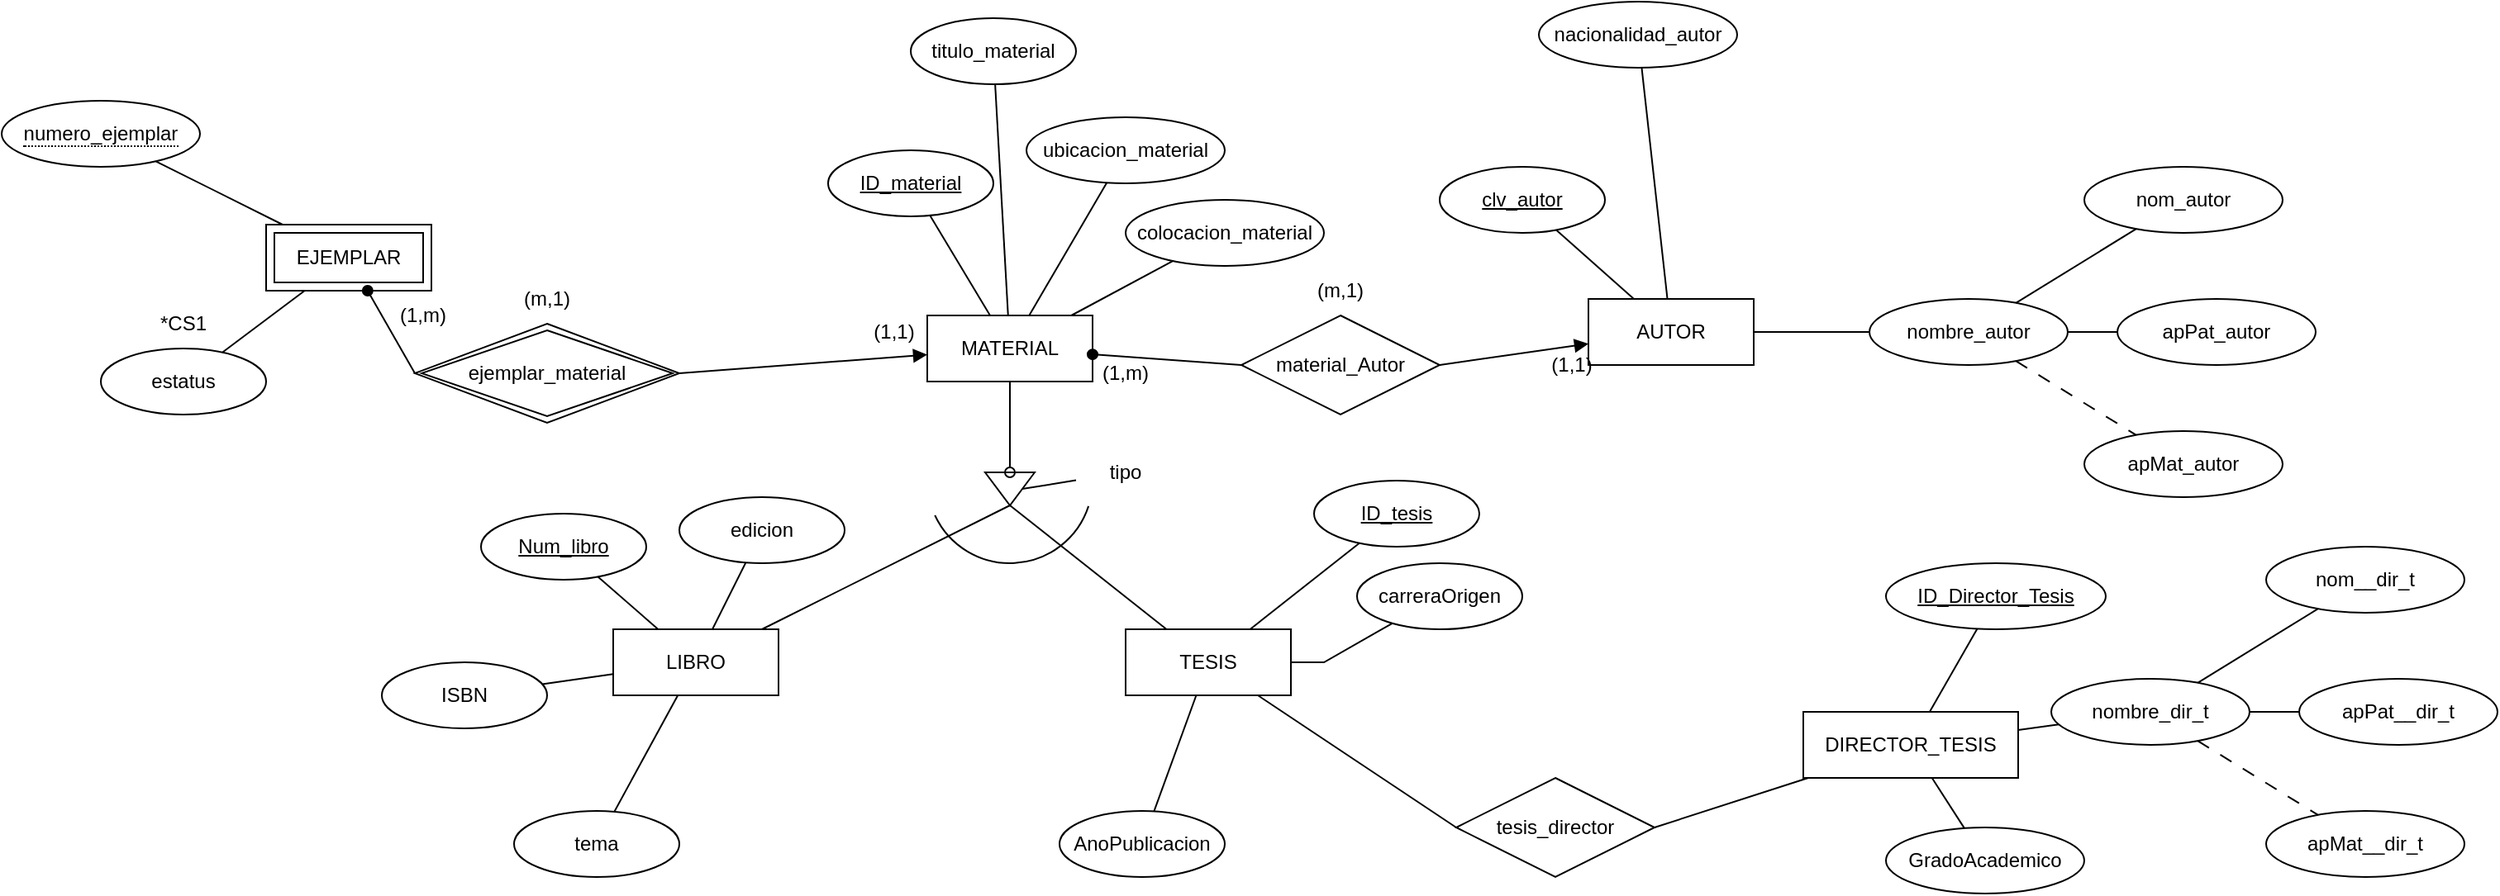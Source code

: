 <mxfile version="22.0.0" type="github">
  <diagram name="Página-1" id="KOmf5_rCxHfdL9wBvuPy">
    <mxGraphModel dx="1707" dy="1685" grid="1" gridSize="10" guides="1" tooltips="1" connect="1" arrows="1" fold="1" page="1" pageScale="1" pageWidth="827" pageHeight="1169" math="0" shadow="0">
      <root>
        <mxCell id="0" />
        <mxCell id="1" parent="0" />
        <mxCell id="xXm6mRuKGSXn6wnCsFFy-12" value="MATERIAL" style="whiteSpace=wrap;html=1;align=center;" vertex="1" parent="1">
          <mxGeometry x="180" y="110" width="100" height="40" as="geometry" />
        </mxCell>
        <mxCell id="xXm6mRuKGSXn6wnCsFFy-13" value="&lt;u&gt;ID_material&lt;/u&gt;" style="ellipse;whiteSpace=wrap;html=1;align=center;" vertex="1" parent="1">
          <mxGeometry x="120" y="10" width="100" height="40" as="geometry" />
        </mxCell>
        <mxCell id="xXm6mRuKGSXn6wnCsFFy-14" value="colocacion_material" style="ellipse;whiteSpace=wrap;html=1;align=center;" vertex="1" parent="1">
          <mxGeometry x="300" y="40" width="120" height="40" as="geometry" />
        </mxCell>
        <mxCell id="xXm6mRuKGSXn6wnCsFFy-15" value="titulo_material" style="ellipse;whiteSpace=wrap;html=1;align=center;" vertex="1" parent="1">
          <mxGeometry x="170" y="-70" width="100" height="40" as="geometry" />
        </mxCell>
        <mxCell id="xXm6mRuKGSXn6wnCsFFy-16" value="ubicacion_material" style="ellipse;whiteSpace=wrap;html=1;align=center;" vertex="1" parent="1">
          <mxGeometry x="240" y="-10" width="120" height="40" as="geometry" />
        </mxCell>
        <mxCell id="xXm6mRuKGSXn6wnCsFFy-17" value="" style="endArrow=none;html=1;rounded=0;" edge="1" parent="1" source="xXm6mRuKGSXn6wnCsFFy-13" target="xXm6mRuKGSXn6wnCsFFy-12">
          <mxGeometry relative="1" as="geometry">
            <mxPoint x="20" y="40" as="sourcePoint" />
            <mxPoint x="180" y="40" as="targetPoint" />
          </mxGeometry>
        </mxCell>
        <mxCell id="xXm6mRuKGSXn6wnCsFFy-18" value="" style="endArrow=none;html=1;rounded=0;" edge="1" parent="1" source="xXm6mRuKGSXn6wnCsFFy-15" target="xXm6mRuKGSXn6wnCsFFy-12">
          <mxGeometry relative="1" as="geometry">
            <mxPoint x="248" y="70" as="sourcePoint" />
            <mxPoint x="242" y="120" as="targetPoint" />
          </mxGeometry>
        </mxCell>
        <mxCell id="xXm6mRuKGSXn6wnCsFFy-19" value="" style="endArrow=none;html=1;rounded=0;" edge="1" parent="1" source="xXm6mRuKGSXn6wnCsFFy-14" target="xXm6mRuKGSXn6wnCsFFy-12">
          <mxGeometry relative="1" as="geometry">
            <mxPoint x="163" y="120" as="sourcePoint" />
            <mxPoint x="190" y="128" as="targetPoint" />
          </mxGeometry>
        </mxCell>
        <mxCell id="xXm6mRuKGSXn6wnCsFFy-20" value="" style="endArrow=none;html=1;rounded=0;" edge="1" parent="1" source="xXm6mRuKGSXn6wnCsFFy-16" target="xXm6mRuKGSXn6wnCsFFy-12">
          <mxGeometry relative="1" as="geometry">
            <mxPoint x="141" y="193" as="sourcePoint" />
            <mxPoint x="203" y="160" as="targetPoint" />
          </mxGeometry>
        </mxCell>
        <mxCell id="xXm6mRuKGSXn6wnCsFFy-21" value="AUTOR" style="whiteSpace=wrap;html=1;align=center;" vertex="1" parent="1">
          <mxGeometry x="580" y="100" width="100" height="40" as="geometry" />
        </mxCell>
        <mxCell id="xXm6mRuKGSXn6wnCsFFy-22" value="&lt;u&gt;clv_autor&lt;br&gt;&lt;/u&gt;" style="ellipse;whiteSpace=wrap;html=1;align=center;" vertex="1" parent="1">
          <mxGeometry x="490" y="20" width="100" height="40" as="geometry" />
        </mxCell>
        <mxCell id="xXm6mRuKGSXn6wnCsFFy-23" value="nombre_autor" style="ellipse;whiteSpace=wrap;html=1;align=center;" vertex="1" parent="1">
          <mxGeometry x="750" y="100" width="120" height="40" as="geometry" />
        </mxCell>
        <mxCell id="xXm6mRuKGSXn6wnCsFFy-24" value="apMat_autor" style="ellipse;whiteSpace=wrap;html=1;align=center;" vertex="1" parent="1">
          <mxGeometry x="880" y="180" width="120" height="40" as="geometry" />
        </mxCell>
        <mxCell id="xXm6mRuKGSXn6wnCsFFy-25" value="apPat_autor" style="ellipse;whiteSpace=wrap;html=1;align=center;" vertex="1" parent="1">
          <mxGeometry x="900" y="100" width="120" height="40" as="geometry" />
        </mxCell>
        <mxCell id="xXm6mRuKGSXn6wnCsFFy-26" value="nom_autor" style="ellipse;whiteSpace=wrap;html=1;align=center;" vertex="1" parent="1">
          <mxGeometry x="880" y="20" width="120" height="40" as="geometry" />
        </mxCell>
        <mxCell id="xXm6mRuKGSXn6wnCsFFy-27" value="nacionalidad_autor" style="ellipse;whiteSpace=wrap;html=1;align=center;" vertex="1" parent="1">
          <mxGeometry x="550" y="-80" width="120" height="40" as="geometry" />
        </mxCell>
        <mxCell id="xXm6mRuKGSXn6wnCsFFy-28" value="" style="endArrow=none;html=1;rounded=0;" edge="1" parent="1" source="xXm6mRuKGSXn6wnCsFFy-21" target="xXm6mRuKGSXn6wnCsFFy-22">
          <mxGeometry relative="1" as="geometry">
            <mxPoint x="830" y="220" as="sourcePoint" />
            <mxPoint x="990" y="220" as="targetPoint" />
          </mxGeometry>
        </mxCell>
        <mxCell id="xXm6mRuKGSXn6wnCsFFy-29" value="" style="endArrow=none;html=1;rounded=0;" edge="1" parent="1" source="xXm6mRuKGSXn6wnCsFFy-21" target="xXm6mRuKGSXn6wnCsFFy-27">
          <mxGeometry relative="1" as="geometry">
            <mxPoint x="618" y="110" as="sourcePoint" />
            <mxPoint x="571" y="68" as="targetPoint" />
          </mxGeometry>
        </mxCell>
        <mxCell id="xXm6mRuKGSXn6wnCsFFy-30" value="" style="endArrow=none;html=1;rounded=0;" edge="1" parent="1" source="xXm6mRuKGSXn6wnCsFFy-21" target="xXm6mRuKGSXn6wnCsFFy-23">
          <mxGeometry relative="1" as="geometry">
            <mxPoint x="660" y="110" as="sourcePoint" />
            <mxPoint x="731" y="39" as="targetPoint" />
          </mxGeometry>
        </mxCell>
        <mxCell id="xXm6mRuKGSXn6wnCsFFy-31" value="" style="endArrow=none;html=1;rounded=0;" edge="1" parent="1" source="xXm6mRuKGSXn6wnCsFFy-23" target="xXm6mRuKGSXn6wnCsFFy-26">
          <mxGeometry relative="1" as="geometry">
            <mxPoint x="690" y="130" as="sourcePoint" />
            <mxPoint x="760" y="130" as="targetPoint" />
          </mxGeometry>
        </mxCell>
        <mxCell id="xXm6mRuKGSXn6wnCsFFy-32" value="" style="endArrow=none;html=1;rounded=0;" edge="1" parent="1" source="xXm6mRuKGSXn6wnCsFFy-23" target="xXm6mRuKGSXn6wnCsFFy-25">
          <mxGeometry relative="1" as="geometry">
            <mxPoint x="849" y="112" as="sourcePoint" />
            <mxPoint x="921" y="68" as="targetPoint" />
          </mxGeometry>
        </mxCell>
        <mxCell id="xXm6mRuKGSXn6wnCsFFy-35" value="" style="endArrow=none;html=1;rounded=0;dashed=1;dashPattern=8 8;" edge="1" parent="1" source="xXm6mRuKGSXn6wnCsFFy-23" target="xXm6mRuKGSXn6wnCsFFy-24">
          <mxGeometry relative="1" as="geometry">
            <mxPoint x="830" y="220" as="sourcePoint" />
            <mxPoint x="950" y="200" as="targetPoint" />
          </mxGeometry>
        </mxCell>
        <mxCell id="xXm6mRuKGSXn6wnCsFFy-37" value="material_Autor" style="shape=rhombus;perimeter=rhombusPerimeter;whiteSpace=wrap;html=1;align=center;" vertex="1" parent="1">
          <mxGeometry x="370" y="110" width="120" height="60" as="geometry" />
        </mxCell>
        <mxCell id="xXm6mRuKGSXn6wnCsFFy-38" value="" style="endArrow=none;html=1;rounded=0;entryX=0;entryY=0.5;entryDx=0;entryDy=0;startArrow=oval;startFill=1;" edge="1" parent="1" source="xXm6mRuKGSXn6wnCsFFy-12" target="xXm6mRuKGSXn6wnCsFFy-37">
          <mxGeometry relative="1" as="geometry">
            <mxPoint x="390" y="160" as="sourcePoint" />
            <mxPoint x="550" y="160" as="targetPoint" />
          </mxGeometry>
        </mxCell>
        <mxCell id="xXm6mRuKGSXn6wnCsFFy-39" value="" style="endArrow=none;html=1;rounded=0;entryX=1;entryY=0.5;entryDx=0;entryDy=0;startArrow=block;startFill=1;" edge="1" parent="1" source="xXm6mRuKGSXn6wnCsFFy-21" target="xXm6mRuKGSXn6wnCsFFy-37">
          <mxGeometry relative="1" as="geometry">
            <mxPoint x="290" y="144" as="sourcePoint" />
            <mxPoint x="380" y="150" as="targetPoint" />
          </mxGeometry>
        </mxCell>
        <mxCell id="xXm6mRuKGSXn6wnCsFFy-41" value="(1,m)" style="text;strokeColor=none;align=center;fillColor=none;html=1;verticalAlign=middle;whiteSpace=wrap;rounded=0;" vertex="1" parent="1">
          <mxGeometry x="270" y="130" width="60" height="30" as="geometry" />
        </mxCell>
        <mxCell id="xXm6mRuKGSXn6wnCsFFy-42" value="(1,1)" style="text;strokeColor=none;align=center;fillColor=none;html=1;verticalAlign=middle;whiteSpace=wrap;rounded=0;" vertex="1" parent="1">
          <mxGeometry x="540" y="125" width="60" height="30" as="geometry" />
        </mxCell>
        <mxCell id="xXm6mRuKGSXn6wnCsFFy-44" value="(m,1)" style="text;strokeColor=none;align=center;fillColor=none;html=1;verticalAlign=middle;whiteSpace=wrap;rounded=0;" vertex="1" parent="1">
          <mxGeometry x="400" y="80" width="60" height="30" as="geometry" />
        </mxCell>
        <mxCell id="xXm6mRuKGSXn6wnCsFFy-46" value="LIBRO" style="whiteSpace=wrap;html=1;align=center;" vertex="1" parent="1">
          <mxGeometry x="-10" y="300" width="100" height="40" as="geometry" />
        </mxCell>
        <mxCell id="xXm6mRuKGSXn6wnCsFFy-47" value="&lt;u&gt;Num_libro&lt;br&gt;&lt;/u&gt;" style="ellipse;whiteSpace=wrap;html=1;align=center;" vertex="1" parent="1">
          <mxGeometry x="-90" y="230" width="100" height="40" as="geometry" />
        </mxCell>
        <mxCell id="xXm6mRuKGSXn6wnCsFFy-48" value="ISBN" style="ellipse;whiteSpace=wrap;html=1;align=center;" vertex="1" parent="1">
          <mxGeometry x="-150" y="320" width="100" height="40" as="geometry" />
        </mxCell>
        <mxCell id="xXm6mRuKGSXn6wnCsFFy-49" value="edicion" style="ellipse;whiteSpace=wrap;html=1;align=center;" vertex="1" parent="1">
          <mxGeometry x="30" y="220" width="100" height="40" as="geometry" />
        </mxCell>
        <mxCell id="xXm6mRuKGSXn6wnCsFFy-50" value="tema" style="ellipse;whiteSpace=wrap;html=1;align=center;" vertex="1" parent="1">
          <mxGeometry x="-70" y="410" width="100" height="40" as="geometry" />
        </mxCell>
        <mxCell id="xXm6mRuKGSXn6wnCsFFy-51" value="" style="endArrow=none;html=1;rounded=0;" edge="1" parent="1" source="xXm6mRuKGSXn6wnCsFFy-46" target="xXm6mRuKGSXn6wnCsFFy-47">
          <mxGeometry relative="1" as="geometry">
            <mxPoint x="210" y="250" as="sourcePoint" />
            <mxPoint x="370" y="250" as="targetPoint" />
          </mxGeometry>
        </mxCell>
        <mxCell id="xXm6mRuKGSXn6wnCsFFy-52" value="" style="endArrow=none;html=1;rounded=0;" edge="1" parent="1" source="xXm6mRuKGSXn6wnCsFFy-46" target="xXm6mRuKGSXn6wnCsFFy-48">
          <mxGeometry relative="1" as="geometry">
            <mxPoint x="27" y="310" as="sourcePoint" />
            <mxPoint x="-9" y="278" as="targetPoint" />
          </mxGeometry>
        </mxCell>
        <mxCell id="xXm6mRuKGSXn6wnCsFFy-53" value="" style="endArrow=none;html=1;rounded=0;" edge="1" parent="1" source="xXm6mRuKGSXn6wnCsFFy-46" target="xXm6mRuKGSXn6wnCsFFy-50">
          <mxGeometry relative="1" as="geometry">
            <mxPoint y="337" as="sourcePoint" />
            <mxPoint x="-43" y="343" as="targetPoint" />
          </mxGeometry>
        </mxCell>
        <mxCell id="xXm6mRuKGSXn6wnCsFFy-54" value="" style="endArrow=none;html=1;rounded=0;" edge="1" parent="1" source="xXm6mRuKGSXn6wnCsFFy-46" target="xXm6mRuKGSXn6wnCsFFy-49">
          <mxGeometry relative="1" as="geometry">
            <mxPoint x="39" y="350" as="sourcePoint" />
            <mxPoint x="1" y="420" as="targetPoint" />
          </mxGeometry>
        </mxCell>
        <mxCell id="xXm6mRuKGSXn6wnCsFFy-55" value="TESIS" style="whiteSpace=wrap;html=1;align=center;" vertex="1" parent="1">
          <mxGeometry x="300" y="300" width="100" height="40" as="geometry" />
        </mxCell>
        <mxCell id="xXm6mRuKGSXn6wnCsFFy-56" value="&lt;u&gt;ID_tesis&lt;br&gt;&lt;/u&gt;" style="ellipse;whiteSpace=wrap;html=1;align=center;" vertex="1" parent="1">
          <mxGeometry x="414" y="210" width="100" height="40" as="geometry" />
        </mxCell>
        <mxCell id="xXm6mRuKGSXn6wnCsFFy-58" value="carreraOrigen" style="ellipse;whiteSpace=wrap;html=1;align=center;" vertex="1" parent="1">
          <mxGeometry x="440" y="260" width="100" height="40" as="geometry" />
        </mxCell>
        <mxCell id="xXm6mRuKGSXn6wnCsFFy-59" value="AnoPublicacion" style="ellipse;whiteSpace=wrap;html=1;align=center;" vertex="1" parent="1">
          <mxGeometry x="260" y="410" width="100" height="40" as="geometry" />
        </mxCell>
        <mxCell id="xXm6mRuKGSXn6wnCsFFy-60" value="" style="endArrow=none;html=1;rounded=0;" edge="1" parent="1" source="xXm6mRuKGSXn6wnCsFFy-55" target="xXm6mRuKGSXn6wnCsFFy-56">
          <mxGeometry relative="1" as="geometry">
            <mxPoint x="210" y="250" as="sourcePoint" />
            <mxPoint x="370" y="250" as="targetPoint" />
          </mxGeometry>
        </mxCell>
        <mxCell id="xXm6mRuKGSXn6wnCsFFy-61" value="" style="endArrow=none;html=1;rounded=0;" edge="1" parent="1" source="xXm6mRuKGSXn6wnCsFFy-55" target="xXm6mRuKGSXn6wnCsFFy-58">
          <mxGeometry relative="1" as="geometry">
            <mxPoint x="385" y="310" as="sourcePoint" />
            <mxPoint x="451" y="258" as="targetPoint" />
            <Array as="points">
              <mxPoint x="420" y="320" />
            </Array>
          </mxGeometry>
        </mxCell>
        <mxCell id="xXm6mRuKGSXn6wnCsFFy-63" value="" style="endArrow=none;html=1;rounded=0;" edge="1" parent="1" source="xXm6mRuKGSXn6wnCsFFy-55" target="xXm6mRuKGSXn6wnCsFFy-59">
          <mxGeometry relative="1" as="geometry">
            <mxPoint x="410" y="330" as="sourcePoint" />
            <mxPoint x="476" y="340" as="targetPoint" />
            <Array as="points" />
          </mxGeometry>
        </mxCell>
        <mxCell id="xXm6mRuKGSXn6wnCsFFy-64" value="" style="triangle;whiteSpace=wrap;html=1;rotation=90;" vertex="1" parent="1">
          <mxGeometry x="220" y="200" width="20" height="30" as="geometry" />
        </mxCell>
        <mxCell id="xXm6mRuKGSXn6wnCsFFy-67" value="" style="endArrow=none;html=1;rounded=0;exitX=0;exitY=0.5;exitDx=0;exitDy=0;startArrow=oval;startFill=0;" edge="1" parent="1" source="xXm6mRuKGSXn6wnCsFFy-64" target="xXm6mRuKGSXn6wnCsFFy-12">
          <mxGeometry relative="1" as="geometry">
            <mxPoint x="210" y="250" as="sourcePoint" />
            <mxPoint x="370" y="250" as="targetPoint" />
          </mxGeometry>
        </mxCell>
        <mxCell id="xXm6mRuKGSXn6wnCsFFy-68" value="" style="endArrow=none;html=1;rounded=0;exitX=1;exitY=0.5;exitDx=0;exitDy=0;" edge="1" parent="1" source="xXm6mRuKGSXn6wnCsFFy-64" target="xXm6mRuKGSXn6wnCsFFy-46">
          <mxGeometry relative="1" as="geometry">
            <mxPoint x="210" y="250" as="sourcePoint" />
            <mxPoint x="370" y="250" as="targetPoint" />
          </mxGeometry>
        </mxCell>
        <mxCell id="xXm6mRuKGSXn6wnCsFFy-69" value="" style="endArrow=none;html=1;rounded=0;exitX=1;exitY=0.5;exitDx=0;exitDy=0;" edge="1" parent="1" source="xXm6mRuKGSXn6wnCsFFy-64" target="xXm6mRuKGSXn6wnCsFFy-55">
          <mxGeometry relative="1" as="geometry">
            <mxPoint x="210" y="250" as="sourcePoint" />
            <mxPoint x="370" y="250" as="targetPoint" />
          </mxGeometry>
        </mxCell>
        <mxCell id="xXm6mRuKGSXn6wnCsFFy-70" value="tipo" style="text;strokeColor=none;align=center;fillColor=none;html=1;verticalAlign=middle;whiteSpace=wrap;rounded=0;" vertex="1" parent="1">
          <mxGeometry x="270" y="190" width="60" height="30" as="geometry" />
        </mxCell>
        <mxCell id="xXm6mRuKGSXn6wnCsFFy-71" value="" style="endArrow=none;html=1;rounded=0;exitX=0.5;exitY=0;exitDx=0;exitDy=0;" edge="1" parent="1" source="xXm6mRuKGSXn6wnCsFFy-64" target="xXm6mRuKGSXn6wnCsFFy-70">
          <mxGeometry relative="1" as="geometry">
            <mxPoint x="210" y="250" as="sourcePoint" />
            <mxPoint x="370" y="250" as="targetPoint" />
          </mxGeometry>
        </mxCell>
        <mxCell id="xXm6mRuKGSXn6wnCsFFy-75" value="" style="verticalLabelPosition=bottom;verticalAlign=top;html=1;shape=mxgraph.basic.arc;startAngle=0.3;endAngle=0.681;" vertex="1" parent="1">
          <mxGeometry x="180" y="160" width="100" height="100" as="geometry" />
        </mxCell>
        <mxCell id="xXm6mRuKGSXn6wnCsFFy-77" value="DIRECTOR_TESIS" style="whiteSpace=wrap;html=1;align=center;" vertex="1" parent="1">
          <mxGeometry x="710" y="350" width="130" height="40" as="geometry" />
        </mxCell>
        <mxCell id="xXm6mRuKGSXn6wnCsFFy-78" value="&lt;u&gt;ID_Director_Tesis&lt;br&gt;&lt;/u&gt;" style="ellipse;whiteSpace=wrap;html=1;align=center;" vertex="1" parent="1">
          <mxGeometry x="760" y="260" width="133" height="40" as="geometry" />
        </mxCell>
        <mxCell id="xXm6mRuKGSXn6wnCsFFy-79" value="nombre_dir_t" style="ellipse;whiteSpace=wrap;html=1;align=center;" vertex="1" parent="1">
          <mxGeometry x="860" y="330" width="120" height="40" as="geometry" />
        </mxCell>
        <mxCell id="xXm6mRuKGSXn6wnCsFFy-80" value="apMat__dir_t" style="ellipse;whiteSpace=wrap;html=1;align=center;" vertex="1" parent="1">
          <mxGeometry x="990" y="410" width="120" height="40" as="geometry" />
        </mxCell>
        <mxCell id="xXm6mRuKGSXn6wnCsFFy-81" value="apPat__dir_t" style="ellipse;whiteSpace=wrap;html=1;align=center;" vertex="1" parent="1">
          <mxGeometry x="1010" y="330" width="120" height="40" as="geometry" />
        </mxCell>
        <mxCell id="xXm6mRuKGSXn6wnCsFFy-82" value="nom__dir_t" style="ellipse;whiteSpace=wrap;html=1;align=center;" vertex="1" parent="1">
          <mxGeometry x="990" y="250" width="120" height="40" as="geometry" />
        </mxCell>
        <mxCell id="xXm6mRuKGSXn6wnCsFFy-83" value="" style="endArrow=none;html=1;rounded=0;" edge="1" source="xXm6mRuKGSXn6wnCsFFy-79" target="xXm6mRuKGSXn6wnCsFFy-82" parent="1">
          <mxGeometry relative="1" as="geometry">
            <mxPoint x="800" y="360" as="sourcePoint" />
            <mxPoint x="870" y="360" as="targetPoint" />
          </mxGeometry>
        </mxCell>
        <mxCell id="xXm6mRuKGSXn6wnCsFFy-84" value="" style="endArrow=none;html=1;rounded=0;" edge="1" source="xXm6mRuKGSXn6wnCsFFy-79" target="xXm6mRuKGSXn6wnCsFFy-81" parent="1">
          <mxGeometry relative="1" as="geometry">
            <mxPoint x="959" y="342" as="sourcePoint" />
            <mxPoint x="1031" y="298" as="targetPoint" />
          </mxGeometry>
        </mxCell>
        <mxCell id="xXm6mRuKGSXn6wnCsFFy-85" value="" style="endArrow=none;html=1;rounded=0;dashed=1;dashPattern=8 8;" edge="1" source="xXm6mRuKGSXn6wnCsFFy-79" target="xXm6mRuKGSXn6wnCsFFy-80" parent="1">
          <mxGeometry relative="1" as="geometry">
            <mxPoint x="940" y="450" as="sourcePoint" />
            <mxPoint x="1060" y="430" as="targetPoint" />
          </mxGeometry>
        </mxCell>
        <mxCell id="xXm6mRuKGSXn6wnCsFFy-86" value="GradoAcademico" style="ellipse;whiteSpace=wrap;html=1;align=center;" vertex="1" parent="1">
          <mxGeometry x="760" y="420" width="120" height="40" as="geometry" />
        </mxCell>
        <mxCell id="xXm6mRuKGSXn6wnCsFFy-87" value="" style="endArrow=none;html=1;rounded=0;" edge="1" parent="1" source="xXm6mRuKGSXn6wnCsFFy-77" target="xXm6mRuKGSXn6wnCsFFy-78">
          <mxGeometry relative="1" as="geometry">
            <mxPoint x="440" y="300" as="sourcePoint" />
            <mxPoint x="600" y="300" as="targetPoint" />
          </mxGeometry>
        </mxCell>
        <mxCell id="xXm6mRuKGSXn6wnCsFFy-88" value="" style="endArrow=none;html=1;rounded=0;" edge="1" parent="1" source="xXm6mRuKGSXn6wnCsFFy-77" target="xXm6mRuKGSXn6wnCsFFy-79">
          <mxGeometry relative="1" as="geometry">
            <mxPoint x="771" y="340" as="sourcePoint" />
            <mxPoint x="812" y="309" as="targetPoint" />
          </mxGeometry>
        </mxCell>
        <mxCell id="xXm6mRuKGSXn6wnCsFFy-89" value="" style="endArrow=none;html=1;rounded=0;" edge="1" parent="1" source="xXm6mRuKGSXn6wnCsFFy-77" target="xXm6mRuKGSXn6wnCsFFy-86">
          <mxGeometry relative="1" as="geometry">
            <mxPoint x="810" y="360" as="sourcePoint" />
            <mxPoint x="870" y="360" as="targetPoint" />
          </mxGeometry>
        </mxCell>
        <mxCell id="xXm6mRuKGSXn6wnCsFFy-91" value="tesis_director" style="shape=rhombus;perimeter=rhombusPerimeter;whiteSpace=wrap;html=1;align=center;" vertex="1" parent="1">
          <mxGeometry x="500" y="390" width="120" height="60" as="geometry" />
        </mxCell>
        <mxCell id="xXm6mRuKGSXn6wnCsFFy-92" value="" style="endArrow=none;html=1;rounded=0;entryX=0;entryY=0.5;entryDx=0;entryDy=0;" edge="1" parent="1" source="xXm6mRuKGSXn6wnCsFFy-55" target="xXm6mRuKGSXn6wnCsFFy-91">
          <mxGeometry relative="1" as="geometry">
            <mxPoint x="470" y="410" as="sourcePoint" />
            <mxPoint x="630" y="410" as="targetPoint" />
          </mxGeometry>
        </mxCell>
        <mxCell id="xXm6mRuKGSXn6wnCsFFy-93" value="" style="endArrow=none;html=1;rounded=0;entryX=1;entryY=0.5;entryDx=0;entryDy=0;" edge="1" parent="1" source="xXm6mRuKGSXn6wnCsFFy-77" target="xXm6mRuKGSXn6wnCsFFy-91">
          <mxGeometry relative="1" as="geometry">
            <mxPoint x="350" y="250" as="sourcePoint" />
            <mxPoint x="580" y="320" as="targetPoint" />
          </mxGeometry>
        </mxCell>
        <mxCell id="xXm6mRuKGSXn6wnCsFFy-95" value="EJEMPLAR" style="shape=ext;margin=3;double=1;whiteSpace=wrap;html=1;align=center;" vertex="1" parent="1">
          <mxGeometry x="-220" y="55" width="100" height="40" as="geometry" />
        </mxCell>
        <mxCell id="xXm6mRuKGSXn6wnCsFFy-96" value="&lt;span style=&quot;border-bottom: 1px dotted&quot;&gt;numero_ejemplar&lt;/span&gt;" style="ellipse;whiteSpace=wrap;html=1;align=center;" vertex="1" parent="1">
          <mxGeometry x="-380" y="-20" width="120" height="40" as="geometry" />
        </mxCell>
        <mxCell id="xXm6mRuKGSXn6wnCsFFy-97" value="estatus" style="ellipse;whiteSpace=wrap;html=1;align=center;" vertex="1" parent="1">
          <mxGeometry x="-320" y="130" width="100" height="40" as="geometry" />
        </mxCell>
        <mxCell id="xXm6mRuKGSXn6wnCsFFy-98" value="" style="endArrow=none;html=1;rounded=0;" edge="1" parent="1" source="xXm6mRuKGSXn6wnCsFFy-95" target="xXm6mRuKGSXn6wnCsFFy-96">
          <mxGeometry relative="1" as="geometry">
            <mxPoint x="-100" y="-50" as="sourcePoint" />
            <mxPoint x="60" y="-50" as="targetPoint" />
          </mxGeometry>
        </mxCell>
        <mxCell id="xXm6mRuKGSXn6wnCsFFy-99" value="" style="endArrow=none;html=1;rounded=0;" edge="1" parent="1" source="xXm6mRuKGSXn6wnCsFFy-95" target="xXm6mRuKGSXn6wnCsFFy-97">
          <mxGeometry relative="1" as="geometry">
            <mxPoint x="-144" y="105" as="sourcePoint" />
            <mxPoint x="-106" y="151" as="targetPoint" />
          </mxGeometry>
        </mxCell>
        <mxCell id="xXm6mRuKGSXn6wnCsFFy-100" value="*CS1" style="text;strokeColor=none;align=center;fillColor=none;html=1;verticalAlign=middle;whiteSpace=wrap;rounded=0;" vertex="1" parent="1">
          <mxGeometry x="-300" y="100" width="60" height="30" as="geometry" />
        </mxCell>
        <mxCell id="xXm6mRuKGSXn6wnCsFFy-101" value="ejemplar_material" style="shape=rhombus;double=1;perimeter=rhombusPerimeter;whiteSpace=wrap;html=1;align=center;" vertex="1" parent="1">
          <mxGeometry x="-130" y="115" width="160" height="60" as="geometry" />
        </mxCell>
        <mxCell id="xXm6mRuKGSXn6wnCsFFy-102" value="" style="endArrow=none;html=1;rounded=0;entryX=0;entryY=0.5;entryDx=0;entryDy=0;endFill=0;startArrow=oval;startFill=1;" edge="1" parent="1" source="xXm6mRuKGSXn6wnCsFFy-95" target="xXm6mRuKGSXn6wnCsFFy-101">
          <mxGeometry relative="1" as="geometry">
            <mxPoint x="-110" y="150" as="sourcePoint" />
            <mxPoint x="50" y="150" as="targetPoint" />
          </mxGeometry>
        </mxCell>
        <mxCell id="xXm6mRuKGSXn6wnCsFFy-103" value="" style="endArrow=none;html=1;rounded=0;entryX=1;entryY=0.5;entryDx=0;entryDy=0;endFill=0;startArrow=block;startFill=1;" edge="1" parent="1" source="xXm6mRuKGSXn6wnCsFFy-12" target="xXm6mRuKGSXn6wnCsFFy-101">
          <mxGeometry relative="1" as="geometry">
            <mxPoint x="-149" y="105" as="sourcePoint" />
            <mxPoint x="-120" y="155" as="targetPoint" />
          </mxGeometry>
        </mxCell>
        <mxCell id="xXm6mRuKGSXn6wnCsFFy-104" value="(1,m)" style="text;strokeColor=none;align=center;fillColor=none;html=1;verticalAlign=middle;whiteSpace=wrap;rounded=0;" vertex="1" parent="1">
          <mxGeometry x="-155" y="95" width="60" height="30" as="geometry" />
        </mxCell>
        <mxCell id="xXm6mRuKGSXn6wnCsFFy-105" value="(1,1)" style="text;strokeColor=none;align=center;fillColor=none;html=1;verticalAlign=middle;whiteSpace=wrap;rounded=0;" vertex="1" parent="1">
          <mxGeometry x="130" y="105" width="60" height="30" as="geometry" />
        </mxCell>
        <mxCell id="xXm6mRuKGSXn6wnCsFFy-106" value="(m,1)" style="text;strokeColor=none;align=center;fillColor=none;html=1;verticalAlign=middle;whiteSpace=wrap;rounded=0;" vertex="1" parent="1">
          <mxGeometry x="-80" y="85" width="60" height="30" as="geometry" />
        </mxCell>
      </root>
    </mxGraphModel>
  </diagram>
</mxfile>
